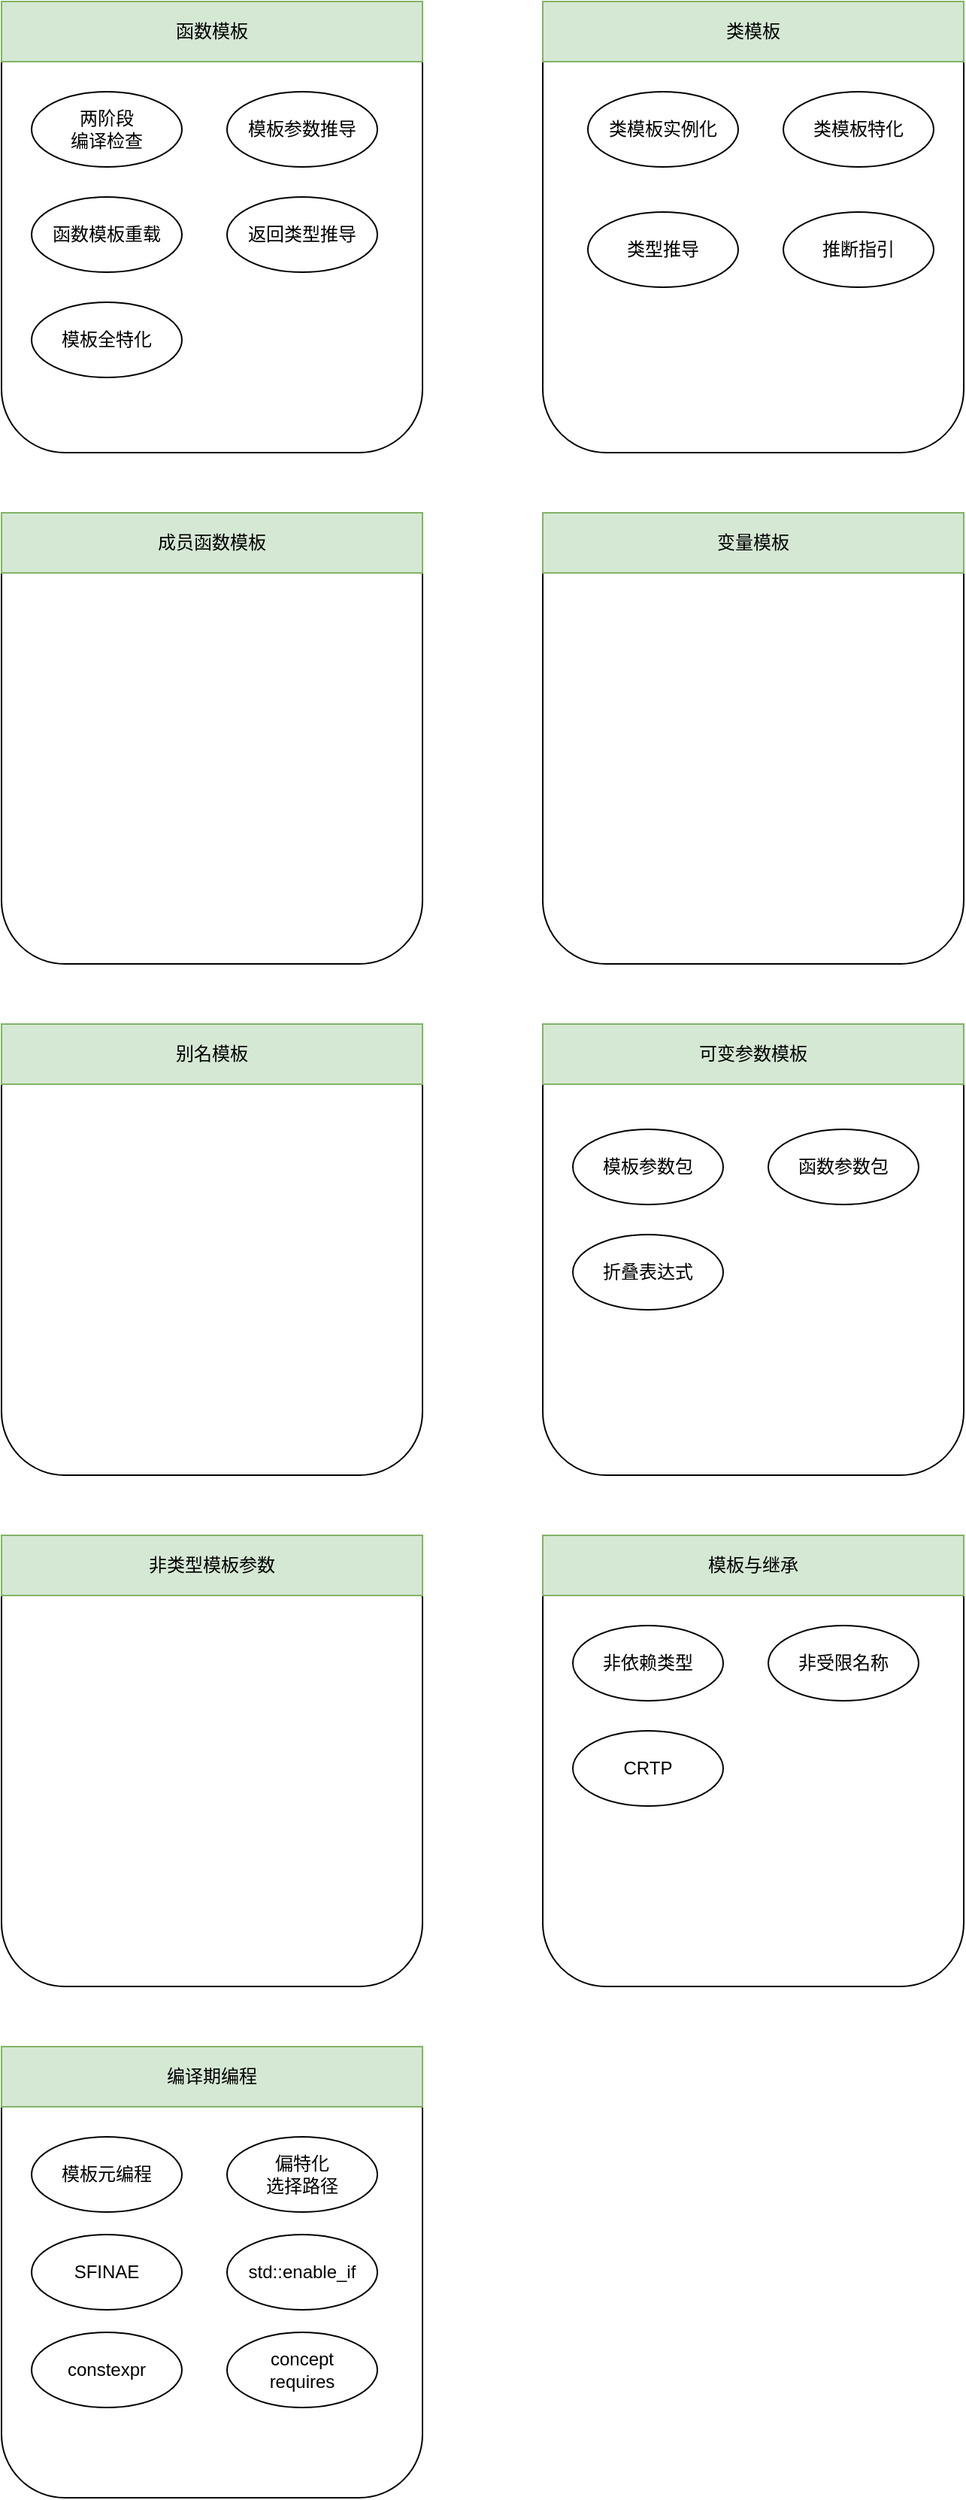 <mxfile version="20.3.6" type="github">
  <diagram id="SaCp-EZlsrpQeVZZf6bi" name="Page-1">
    <mxGraphModel dx="1298" dy="734" grid="1" gridSize="10" guides="1" tooltips="1" connect="1" arrows="1" fold="1" page="1" pageScale="1" pageWidth="850" pageHeight="1100" math="0" shadow="0">
      <root>
        <mxCell id="0" />
        <mxCell id="1" parent="0" />
        <mxCell id="as-h8g3W3oBw8S-Jlq9h-1" value="" style="rounded=1;whiteSpace=wrap;html=1;" parent="1" vertex="1">
          <mxGeometry x="80" y="80" width="280" height="300" as="geometry" />
        </mxCell>
        <mxCell id="as-h8g3W3oBw8S-Jlq9h-2" value="函数模板" style="rounded=0;whiteSpace=wrap;html=1;fillColor=#d5e8d4;strokeColor=#82b366;" parent="1" vertex="1">
          <mxGeometry x="80" y="80" width="280" height="40" as="geometry" />
        </mxCell>
        <mxCell id="as-h8g3W3oBw8S-Jlq9h-3" value="" style="rounded=1;whiteSpace=wrap;html=1;" parent="1" vertex="1">
          <mxGeometry x="440" y="80" width="280" height="300" as="geometry" />
        </mxCell>
        <mxCell id="as-h8g3W3oBw8S-Jlq9h-4" value="类模板" style="rounded=0;whiteSpace=wrap;html=1;fillColor=#d5e8d4;strokeColor=#82b366;" parent="1" vertex="1">
          <mxGeometry x="440" y="80" width="280" height="40" as="geometry" />
        </mxCell>
        <mxCell id="as-h8g3W3oBw8S-Jlq9h-5" value="" style="rounded=1;whiteSpace=wrap;html=1;" parent="1" vertex="1">
          <mxGeometry x="80" y="420" width="280" height="300" as="geometry" />
        </mxCell>
        <mxCell id="as-h8g3W3oBw8S-Jlq9h-6" value="成员函数模板" style="rounded=0;whiteSpace=wrap;html=1;fillColor=#d5e8d4;strokeColor=#82b366;" parent="1" vertex="1">
          <mxGeometry x="80" y="420" width="280" height="40" as="geometry" />
        </mxCell>
        <mxCell id="as-h8g3W3oBw8S-Jlq9h-7" value="" style="rounded=1;whiteSpace=wrap;html=1;" parent="1" vertex="1">
          <mxGeometry x="440" y="420" width="280" height="300" as="geometry" />
        </mxCell>
        <mxCell id="as-h8g3W3oBw8S-Jlq9h-8" value="变量模板" style="rounded=0;whiteSpace=wrap;html=1;fillColor=#d5e8d4;strokeColor=#82b366;" parent="1" vertex="1">
          <mxGeometry x="440" y="420" width="280" height="40" as="geometry" />
        </mxCell>
        <mxCell id="as-h8g3W3oBw8S-Jlq9h-9" value="" style="rounded=1;whiteSpace=wrap;html=1;" parent="1" vertex="1">
          <mxGeometry x="80" y="760" width="280" height="300" as="geometry" />
        </mxCell>
        <mxCell id="as-h8g3W3oBw8S-Jlq9h-10" value="别名模板" style="rounded=0;whiteSpace=wrap;html=1;fillColor=#d5e8d4;strokeColor=#82b366;" parent="1" vertex="1">
          <mxGeometry x="80" y="760" width="280" height="40" as="geometry" />
        </mxCell>
        <mxCell id="as-h8g3W3oBw8S-Jlq9h-11" value="" style="rounded=1;whiteSpace=wrap;html=1;" parent="1" vertex="1">
          <mxGeometry x="440" y="760" width="280" height="300" as="geometry" />
        </mxCell>
        <mxCell id="as-h8g3W3oBw8S-Jlq9h-12" value="可变参数模板" style="rounded=0;whiteSpace=wrap;html=1;fillColor=#d5e8d4;strokeColor=#82b366;" parent="1" vertex="1">
          <mxGeometry x="440" y="760" width="280" height="40" as="geometry" />
        </mxCell>
        <mxCell id="as-h8g3W3oBw8S-Jlq9h-13" value="" style="rounded=1;whiteSpace=wrap;html=1;" parent="1" vertex="1">
          <mxGeometry x="80" y="1100" width="280" height="300" as="geometry" />
        </mxCell>
        <mxCell id="as-h8g3W3oBw8S-Jlq9h-14" value="非类型模板参数" style="rounded=0;whiteSpace=wrap;html=1;fillColor=#d5e8d4;strokeColor=#82b366;" parent="1" vertex="1">
          <mxGeometry x="80" y="1100" width="280" height="40" as="geometry" />
        </mxCell>
        <mxCell id="as-h8g3W3oBw8S-Jlq9h-15" value="" style="rounded=1;whiteSpace=wrap;html=1;" parent="1" vertex="1">
          <mxGeometry x="440" y="1100" width="280" height="300" as="geometry" />
        </mxCell>
        <mxCell id="as-h8g3W3oBw8S-Jlq9h-16" value="模板与继承" style="rounded=0;whiteSpace=wrap;html=1;fillColor=#d5e8d4;strokeColor=#82b366;" parent="1" vertex="1">
          <mxGeometry x="440" y="1100" width="280" height="40" as="geometry" />
        </mxCell>
        <mxCell id="as-h8g3W3oBw8S-Jlq9h-17" value="" style="rounded=1;whiteSpace=wrap;html=1;" parent="1" vertex="1">
          <mxGeometry x="80" y="1440" width="280" height="300" as="geometry" />
        </mxCell>
        <mxCell id="as-h8g3W3oBw8S-Jlq9h-18" value="编译期编程" style="rounded=0;whiteSpace=wrap;html=1;fillColor=#d5e8d4;strokeColor=#82b366;" parent="1" vertex="1">
          <mxGeometry x="80" y="1440" width="280" height="40" as="geometry" />
        </mxCell>
        <mxCell id="u4Ys3v4neEJpWNCsn4WD-1" value="模板元编程" style="ellipse;whiteSpace=wrap;html=1;" vertex="1" parent="1">
          <mxGeometry x="100" y="1500" width="100" height="50" as="geometry" />
        </mxCell>
        <mxCell id="u4Ys3v4neEJpWNCsn4WD-2" value="偏特化&lt;br&gt;选择路径" style="ellipse;whiteSpace=wrap;html=1;" vertex="1" parent="1">
          <mxGeometry x="230" y="1500" width="100" height="50" as="geometry" />
        </mxCell>
        <mxCell id="u4Ys3v4neEJpWNCsn4WD-3" value="constexpr" style="ellipse;whiteSpace=wrap;html=1;" vertex="1" parent="1">
          <mxGeometry x="100" y="1630" width="100" height="50" as="geometry" />
        </mxCell>
        <mxCell id="u4Ys3v4neEJpWNCsn4WD-4" value="SFINAE" style="ellipse;whiteSpace=wrap;html=1;" vertex="1" parent="1">
          <mxGeometry x="100" y="1565" width="100" height="50" as="geometry" />
        </mxCell>
        <mxCell id="u4Ys3v4neEJpWNCsn4WD-5" value="std::enable_if" style="ellipse;whiteSpace=wrap;html=1;" vertex="1" parent="1">
          <mxGeometry x="230" y="1565" width="100" height="50" as="geometry" />
        </mxCell>
        <mxCell id="u4Ys3v4neEJpWNCsn4WD-6" value="concept&lt;br&gt;requires" style="ellipse;whiteSpace=wrap;html=1;" vertex="1" parent="1">
          <mxGeometry x="230" y="1630" width="100" height="50" as="geometry" />
        </mxCell>
        <mxCell id="u4Ys3v4neEJpWNCsn4WD-7" value="非依赖类型" style="ellipse;whiteSpace=wrap;html=1;" vertex="1" parent="1">
          <mxGeometry x="460" y="1160" width="100" height="50" as="geometry" />
        </mxCell>
        <mxCell id="u4Ys3v4neEJpWNCsn4WD-8" value="非受限名称" style="ellipse;whiteSpace=wrap;html=1;" vertex="1" parent="1">
          <mxGeometry x="590" y="1160" width="100" height="50" as="geometry" />
        </mxCell>
        <mxCell id="u4Ys3v4neEJpWNCsn4WD-9" value="CRTP" style="ellipse;whiteSpace=wrap;html=1;" vertex="1" parent="1">
          <mxGeometry x="460" y="1230" width="100" height="50" as="geometry" />
        </mxCell>
        <mxCell id="u4Ys3v4neEJpWNCsn4WD-10" value="模板参数包" style="ellipse;whiteSpace=wrap;html=1;" vertex="1" parent="1">
          <mxGeometry x="460" y="830" width="100" height="50" as="geometry" />
        </mxCell>
        <mxCell id="u4Ys3v4neEJpWNCsn4WD-11" value="函数参数包" style="ellipse;whiteSpace=wrap;html=1;" vertex="1" parent="1">
          <mxGeometry x="590" y="830" width="100" height="50" as="geometry" />
        </mxCell>
        <mxCell id="u4Ys3v4neEJpWNCsn4WD-12" value="折叠表达式" style="ellipse;whiteSpace=wrap;html=1;" vertex="1" parent="1">
          <mxGeometry x="460" y="900" width="100" height="50" as="geometry" />
        </mxCell>
        <mxCell id="u4Ys3v4neEJpWNCsn4WD-13" value="两阶段&lt;br&gt;编译检查" style="ellipse;whiteSpace=wrap;html=1;" vertex="1" parent="1">
          <mxGeometry x="100" y="140" width="100" height="50" as="geometry" />
        </mxCell>
        <mxCell id="u4Ys3v4neEJpWNCsn4WD-14" value="模板参数推导" style="ellipse;whiteSpace=wrap;html=1;" vertex="1" parent="1">
          <mxGeometry x="230" y="140" width="100" height="50" as="geometry" />
        </mxCell>
        <mxCell id="u4Ys3v4neEJpWNCsn4WD-15" value="函数模板重载" style="ellipse;whiteSpace=wrap;html=1;" vertex="1" parent="1">
          <mxGeometry x="100" y="210" width="100" height="50" as="geometry" />
        </mxCell>
        <mxCell id="u4Ys3v4neEJpWNCsn4WD-16" value="返回类型推导" style="ellipse;whiteSpace=wrap;html=1;" vertex="1" parent="1">
          <mxGeometry x="230" y="210" width="100" height="50" as="geometry" />
        </mxCell>
        <mxCell id="u4Ys3v4neEJpWNCsn4WD-17" value="模板全特化" style="ellipse;whiteSpace=wrap;html=1;" vertex="1" parent="1">
          <mxGeometry x="100" y="280" width="100" height="50" as="geometry" />
        </mxCell>
        <mxCell id="u4Ys3v4neEJpWNCsn4WD-18" value="类模板实例化" style="ellipse;whiteSpace=wrap;html=1;" vertex="1" parent="1">
          <mxGeometry x="470" y="140" width="100" height="50" as="geometry" />
        </mxCell>
        <mxCell id="u4Ys3v4neEJpWNCsn4WD-19" value="类模板特化" style="ellipse;whiteSpace=wrap;html=1;" vertex="1" parent="1">
          <mxGeometry x="600" y="140" width="100" height="50" as="geometry" />
        </mxCell>
        <mxCell id="u4Ys3v4neEJpWNCsn4WD-20" value="类型推导" style="ellipse;whiteSpace=wrap;html=1;" vertex="1" parent="1">
          <mxGeometry x="470" y="220" width="100" height="50" as="geometry" />
        </mxCell>
        <mxCell id="u4Ys3v4neEJpWNCsn4WD-22" value="推断指引" style="ellipse;whiteSpace=wrap;html=1;" vertex="1" parent="1">
          <mxGeometry x="600" y="220" width="100" height="50" as="geometry" />
        </mxCell>
      </root>
    </mxGraphModel>
  </diagram>
</mxfile>
